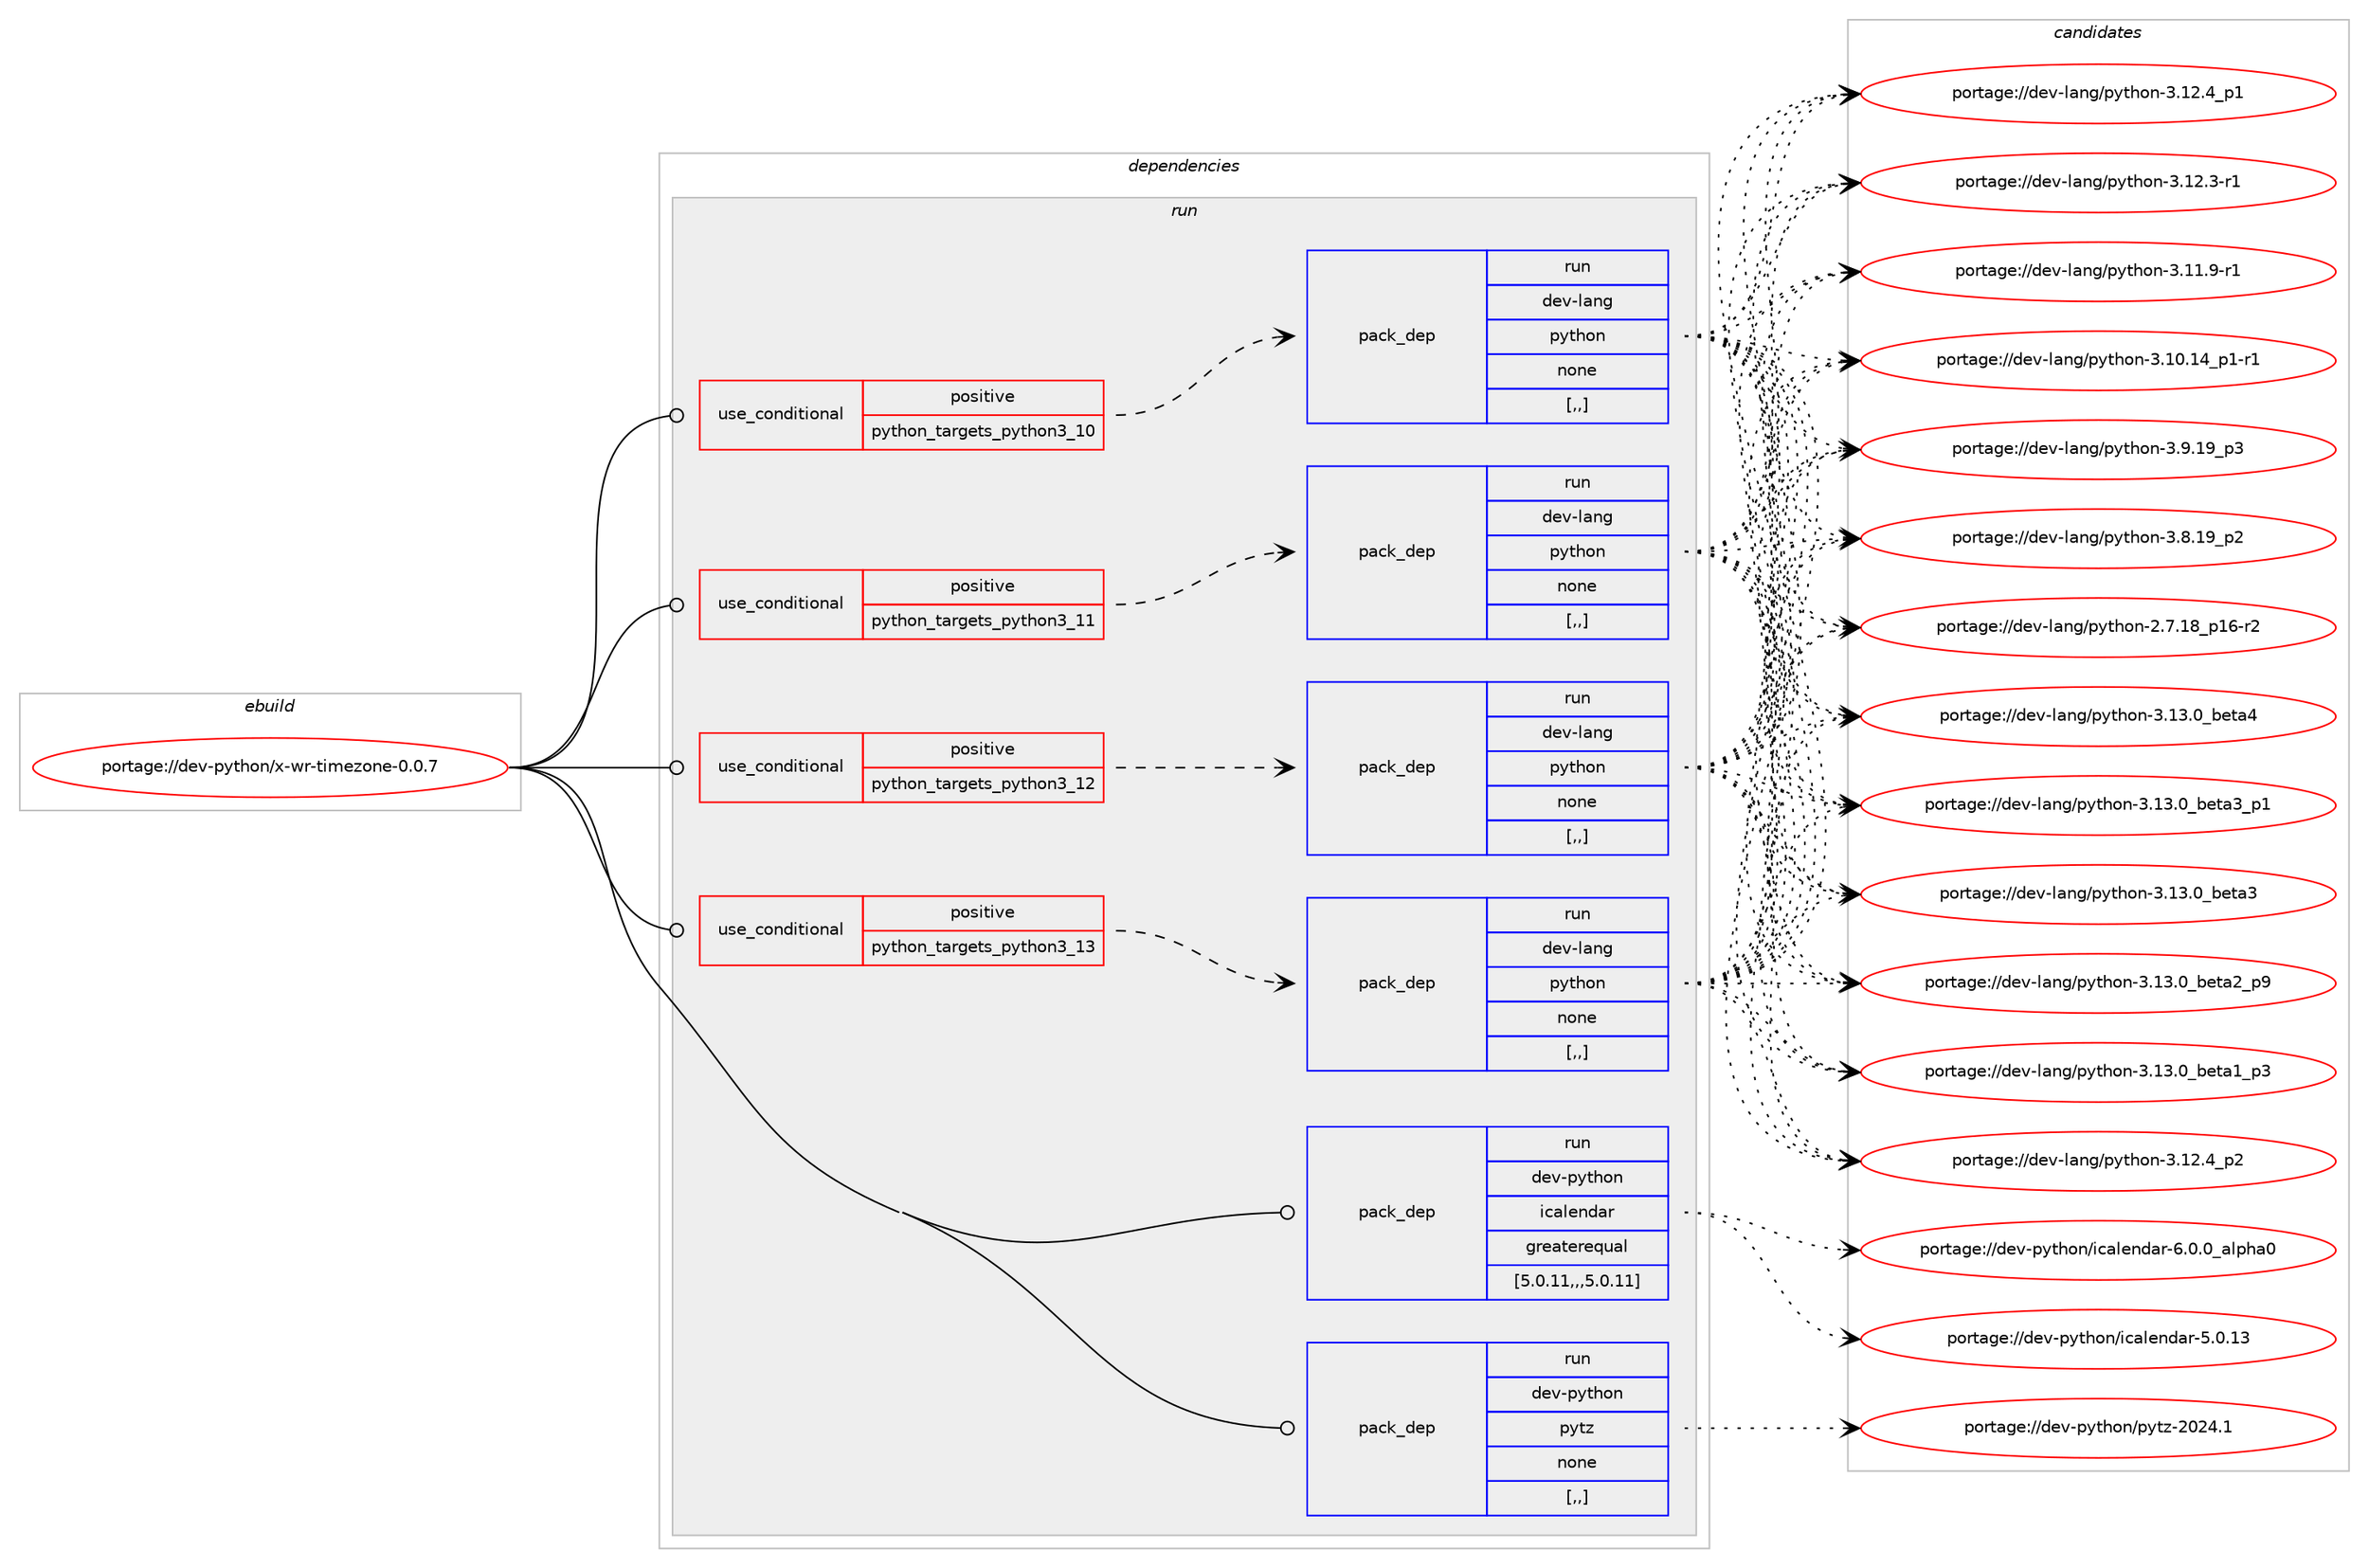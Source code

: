 digraph prolog {

# *************
# Graph options
# *************

newrank=true;
concentrate=true;
compound=true;
graph [rankdir=LR,fontname=Helvetica,fontsize=10,ranksep=1.5];#, ranksep=2.5, nodesep=0.2];
edge  [arrowhead=vee];
node  [fontname=Helvetica,fontsize=10];

# **********
# The ebuild
# **********

subgraph cluster_leftcol {
color=gray;
label=<<i>ebuild</i>>;
id [label="portage://dev-python/x-wr-timezone-0.0.7", color=red, width=4, href="../dev-python/x-wr-timezone-0.0.7.svg"];
}

# ****************
# The dependencies
# ****************

subgraph cluster_midcol {
color=gray;
label=<<i>dependencies</i>>;
subgraph cluster_compile {
fillcolor="#eeeeee";
style=filled;
label=<<i>compile</i>>;
}
subgraph cluster_compileandrun {
fillcolor="#eeeeee";
style=filled;
label=<<i>compile and run</i>>;
}
subgraph cluster_run {
fillcolor="#eeeeee";
style=filled;
label=<<i>run</i>>;
subgraph cond41310 {
dependency167756 [label=<<TABLE BORDER="0" CELLBORDER="1" CELLSPACING="0" CELLPADDING="4"><TR><TD ROWSPAN="3" CELLPADDING="10">use_conditional</TD></TR><TR><TD>positive</TD></TR><TR><TD>python_targets_python3_10</TD></TR></TABLE>>, shape=none, color=red];
subgraph pack125173 {
dependency167757 [label=<<TABLE BORDER="0" CELLBORDER="1" CELLSPACING="0" CELLPADDING="4" WIDTH="220"><TR><TD ROWSPAN="6" CELLPADDING="30">pack_dep</TD></TR><TR><TD WIDTH="110">run</TD></TR><TR><TD>dev-lang</TD></TR><TR><TD>python</TD></TR><TR><TD>none</TD></TR><TR><TD>[,,]</TD></TR></TABLE>>, shape=none, color=blue];
}
dependency167756:e -> dependency167757:w [weight=20,style="dashed",arrowhead="vee"];
}
id:e -> dependency167756:w [weight=20,style="solid",arrowhead="odot"];
subgraph cond41311 {
dependency167758 [label=<<TABLE BORDER="0" CELLBORDER="1" CELLSPACING="0" CELLPADDING="4"><TR><TD ROWSPAN="3" CELLPADDING="10">use_conditional</TD></TR><TR><TD>positive</TD></TR><TR><TD>python_targets_python3_11</TD></TR></TABLE>>, shape=none, color=red];
subgraph pack125174 {
dependency167759 [label=<<TABLE BORDER="0" CELLBORDER="1" CELLSPACING="0" CELLPADDING="4" WIDTH="220"><TR><TD ROWSPAN="6" CELLPADDING="30">pack_dep</TD></TR><TR><TD WIDTH="110">run</TD></TR><TR><TD>dev-lang</TD></TR><TR><TD>python</TD></TR><TR><TD>none</TD></TR><TR><TD>[,,]</TD></TR></TABLE>>, shape=none, color=blue];
}
dependency167758:e -> dependency167759:w [weight=20,style="dashed",arrowhead="vee"];
}
id:e -> dependency167758:w [weight=20,style="solid",arrowhead="odot"];
subgraph cond41312 {
dependency167760 [label=<<TABLE BORDER="0" CELLBORDER="1" CELLSPACING="0" CELLPADDING="4"><TR><TD ROWSPAN="3" CELLPADDING="10">use_conditional</TD></TR><TR><TD>positive</TD></TR><TR><TD>python_targets_python3_12</TD></TR></TABLE>>, shape=none, color=red];
subgraph pack125175 {
dependency167761 [label=<<TABLE BORDER="0" CELLBORDER="1" CELLSPACING="0" CELLPADDING="4" WIDTH="220"><TR><TD ROWSPAN="6" CELLPADDING="30">pack_dep</TD></TR><TR><TD WIDTH="110">run</TD></TR><TR><TD>dev-lang</TD></TR><TR><TD>python</TD></TR><TR><TD>none</TD></TR><TR><TD>[,,]</TD></TR></TABLE>>, shape=none, color=blue];
}
dependency167760:e -> dependency167761:w [weight=20,style="dashed",arrowhead="vee"];
}
id:e -> dependency167760:w [weight=20,style="solid",arrowhead="odot"];
subgraph cond41313 {
dependency167762 [label=<<TABLE BORDER="0" CELLBORDER="1" CELLSPACING="0" CELLPADDING="4"><TR><TD ROWSPAN="3" CELLPADDING="10">use_conditional</TD></TR><TR><TD>positive</TD></TR><TR><TD>python_targets_python3_13</TD></TR></TABLE>>, shape=none, color=red];
subgraph pack125176 {
dependency167763 [label=<<TABLE BORDER="0" CELLBORDER="1" CELLSPACING="0" CELLPADDING="4" WIDTH="220"><TR><TD ROWSPAN="6" CELLPADDING="30">pack_dep</TD></TR><TR><TD WIDTH="110">run</TD></TR><TR><TD>dev-lang</TD></TR><TR><TD>python</TD></TR><TR><TD>none</TD></TR><TR><TD>[,,]</TD></TR></TABLE>>, shape=none, color=blue];
}
dependency167762:e -> dependency167763:w [weight=20,style="dashed",arrowhead="vee"];
}
id:e -> dependency167762:w [weight=20,style="solid",arrowhead="odot"];
subgraph pack125177 {
dependency167764 [label=<<TABLE BORDER="0" CELLBORDER="1" CELLSPACING="0" CELLPADDING="4" WIDTH="220"><TR><TD ROWSPAN="6" CELLPADDING="30">pack_dep</TD></TR><TR><TD WIDTH="110">run</TD></TR><TR><TD>dev-python</TD></TR><TR><TD>icalendar</TD></TR><TR><TD>greaterequal</TD></TR><TR><TD>[5.0.11,,,5.0.11]</TD></TR></TABLE>>, shape=none, color=blue];
}
id:e -> dependency167764:w [weight=20,style="solid",arrowhead="odot"];
subgraph pack125178 {
dependency167765 [label=<<TABLE BORDER="0" CELLBORDER="1" CELLSPACING="0" CELLPADDING="4" WIDTH="220"><TR><TD ROWSPAN="6" CELLPADDING="30">pack_dep</TD></TR><TR><TD WIDTH="110">run</TD></TR><TR><TD>dev-python</TD></TR><TR><TD>pytz</TD></TR><TR><TD>none</TD></TR><TR><TD>[,,]</TD></TR></TABLE>>, shape=none, color=blue];
}
id:e -> dependency167765:w [weight=20,style="solid",arrowhead="odot"];
}
}

# **************
# The candidates
# **************

subgraph cluster_choices {
rank=same;
color=gray;
label=<<i>candidates</i>>;

subgraph choice125173 {
color=black;
nodesep=1;
choice1001011184510897110103471121211161041111104551464951464895981011169752 [label="portage://dev-lang/python-3.13.0_beta4", color=red, width=4,href="../dev-lang/python-3.13.0_beta4.svg"];
choice10010111845108971101034711212111610411111045514649514648959810111697519511249 [label="portage://dev-lang/python-3.13.0_beta3_p1", color=red, width=4,href="../dev-lang/python-3.13.0_beta3_p1.svg"];
choice1001011184510897110103471121211161041111104551464951464895981011169751 [label="portage://dev-lang/python-3.13.0_beta3", color=red, width=4,href="../dev-lang/python-3.13.0_beta3.svg"];
choice10010111845108971101034711212111610411111045514649514648959810111697509511257 [label="portage://dev-lang/python-3.13.0_beta2_p9", color=red, width=4,href="../dev-lang/python-3.13.0_beta2_p9.svg"];
choice10010111845108971101034711212111610411111045514649514648959810111697499511251 [label="portage://dev-lang/python-3.13.0_beta1_p3", color=red, width=4,href="../dev-lang/python-3.13.0_beta1_p3.svg"];
choice100101118451089711010347112121116104111110455146495046529511250 [label="portage://dev-lang/python-3.12.4_p2", color=red, width=4,href="../dev-lang/python-3.12.4_p2.svg"];
choice100101118451089711010347112121116104111110455146495046529511249 [label="portage://dev-lang/python-3.12.4_p1", color=red, width=4,href="../dev-lang/python-3.12.4_p1.svg"];
choice100101118451089711010347112121116104111110455146495046514511449 [label="portage://dev-lang/python-3.12.3-r1", color=red, width=4,href="../dev-lang/python-3.12.3-r1.svg"];
choice100101118451089711010347112121116104111110455146494946574511449 [label="portage://dev-lang/python-3.11.9-r1", color=red, width=4,href="../dev-lang/python-3.11.9-r1.svg"];
choice100101118451089711010347112121116104111110455146494846495295112494511449 [label="portage://dev-lang/python-3.10.14_p1-r1", color=red, width=4,href="../dev-lang/python-3.10.14_p1-r1.svg"];
choice100101118451089711010347112121116104111110455146574649579511251 [label="portage://dev-lang/python-3.9.19_p3", color=red, width=4,href="../dev-lang/python-3.9.19_p3.svg"];
choice100101118451089711010347112121116104111110455146564649579511250 [label="portage://dev-lang/python-3.8.19_p2", color=red, width=4,href="../dev-lang/python-3.8.19_p2.svg"];
choice100101118451089711010347112121116104111110455046554649569511249544511450 [label="portage://dev-lang/python-2.7.18_p16-r2", color=red, width=4,href="../dev-lang/python-2.7.18_p16-r2.svg"];
dependency167757:e -> choice1001011184510897110103471121211161041111104551464951464895981011169752:w [style=dotted,weight="100"];
dependency167757:e -> choice10010111845108971101034711212111610411111045514649514648959810111697519511249:w [style=dotted,weight="100"];
dependency167757:e -> choice1001011184510897110103471121211161041111104551464951464895981011169751:w [style=dotted,weight="100"];
dependency167757:e -> choice10010111845108971101034711212111610411111045514649514648959810111697509511257:w [style=dotted,weight="100"];
dependency167757:e -> choice10010111845108971101034711212111610411111045514649514648959810111697499511251:w [style=dotted,weight="100"];
dependency167757:e -> choice100101118451089711010347112121116104111110455146495046529511250:w [style=dotted,weight="100"];
dependency167757:e -> choice100101118451089711010347112121116104111110455146495046529511249:w [style=dotted,weight="100"];
dependency167757:e -> choice100101118451089711010347112121116104111110455146495046514511449:w [style=dotted,weight="100"];
dependency167757:e -> choice100101118451089711010347112121116104111110455146494946574511449:w [style=dotted,weight="100"];
dependency167757:e -> choice100101118451089711010347112121116104111110455146494846495295112494511449:w [style=dotted,weight="100"];
dependency167757:e -> choice100101118451089711010347112121116104111110455146574649579511251:w [style=dotted,weight="100"];
dependency167757:e -> choice100101118451089711010347112121116104111110455146564649579511250:w [style=dotted,weight="100"];
dependency167757:e -> choice100101118451089711010347112121116104111110455046554649569511249544511450:w [style=dotted,weight="100"];
}
subgraph choice125174 {
color=black;
nodesep=1;
choice1001011184510897110103471121211161041111104551464951464895981011169752 [label="portage://dev-lang/python-3.13.0_beta4", color=red, width=4,href="../dev-lang/python-3.13.0_beta4.svg"];
choice10010111845108971101034711212111610411111045514649514648959810111697519511249 [label="portage://dev-lang/python-3.13.0_beta3_p1", color=red, width=4,href="../dev-lang/python-3.13.0_beta3_p1.svg"];
choice1001011184510897110103471121211161041111104551464951464895981011169751 [label="portage://dev-lang/python-3.13.0_beta3", color=red, width=4,href="../dev-lang/python-3.13.0_beta3.svg"];
choice10010111845108971101034711212111610411111045514649514648959810111697509511257 [label="portage://dev-lang/python-3.13.0_beta2_p9", color=red, width=4,href="../dev-lang/python-3.13.0_beta2_p9.svg"];
choice10010111845108971101034711212111610411111045514649514648959810111697499511251 [label="portage://dev-lang/python-3.13.0_beta1_p3", color=red, width=4,href="../dev-lang/python-3.13.0_beta1_p3.svg"];
choice100101118451089711010347112121116104111110455146495046529511250 [label="portage://dev-lang/python-3.12.4_p2", color=red, width=4,href="../dev-lang/python-3.12.4_p2.svg"];
choice100101118451089711010347112121116104111110455146495046529511249 [label="portage://dev-lang/python-3.12.4_p1", color=red, width=4,href="../dev-lang/python-3.12.4_p1.svg"];
choice100101118451089711010347112121116104111110455146495046514511449 [label="portage://dev-lang/python-3.12.3-r1", color=red, width=4,href="../dev-lang/python-3.12.3-r1.svg"];
choice100101118451089711010347112121116104111110455146494946574511449 [label="portage://dev-lang/python-3.11.9-r1", color=red, width=4,href="../dev-lang/python-3.11.9-r1.svg"];
choice100101118451089711010347112121116104111110455146494846495295112494511449 [label="portage://dev-lang/python-3.10.14_p1-r1", color=red, width=4,href="../dev-lang/python-3.10.14_p1-r1.svg"];
choice100101118451089711010347112121116104111110455146574649579511251 [label="portage://dev-lang/python-3.9.19_p3", color=red, width=4,href="../dev-lang/python-3.9.19_p3.svg"];
choice100101118451089711010347112121116104111110455146564649579511250 [label="portage://dev-lang/python-3.8.19_p2", color=red, width=4,href="../dev-lang/python-3.8.19_p2.svg"];
choice100101118451089711010347112121116104111110455046554649569511249544511450 [label="portage://dev-lang/python-2.7.18_p16-r2", color=red, width=4,href="../dev-lang/python-2.7.18_p16-r2.svg"];
dependency167759:e -> choice1001011184510897110103471121211161041111104551464951464895981011169752:w [style=dotted,weight="100"];
dependency167759:e -> choice10010111845108971101034711212111610411111045514649514648959810111697519511249:w [style=dotted,weight="100"];
dependency167759:e -> choice1001011184510897110103471121211161041111104551464951464895981011169751:w [style=dotted,weight="100"];
dependency167759:e -> choice10010111845108971101034711212111610411111045514649514648959810111697509511257:w [style=dotted,weight="100"];
dependency167759:e -> choice10010111845108971101034711212111610411111045514649514648959810111697499511251:w [style=dotted,weight="100"];
dependency167759:e -> choice100101118451089711010347112121116104111110455146495046529511250:w [style=dotted,weight="100"];
dependency167759:e -> choice100101118451089711010347112121116104111110455146495046529511249:w [style=dotted,weight="100"];
dependency167759:e -> choice100101118451089711010347112121116104111110455146495046514511449:w [style=dotted,weight="100"];
dependency167759:e -> choice100101118451089711010347112121116104111110455146494946574511449:w [style=dotted,weight="100"];
dependency167759:e -> choice100101118451089711010347112121116104111110455146494846495295112494511449:w [style=dotted,weight="100"];
dependency167759:e -> choice100101118451089711010347112121116104111110455146574649579511251:w [style=dotted,weight="100"];
dependency167759:e -> choice100101118451089711010347112121116104111110455146564649579511250:w [style=dotted,weight="100"];
dependency167759:e -> choice100101118451089711010347112121116104111110455046554649569511249544511450:w [style=dotted,weight="100"];
}
subgraph choice125175 {
color=black;
nodesep=1;
choice1001011184510897110103471121211161041111104551464951464895981011169752 [label="portage://dev-lang/python-3.13.0_beta4", color=red, width=4,href="../dev-lang/python-3.13.0_beta4.svg"];
choice10010111845108971101034711212111610411111045514649514648959810111697519511249 [label="portage://dev-lang/python-3.13.0_beta3_p1", color=red, width=4,href="../dev-lang/python-3.13.0_beta3_p1.svg"];
choice1001011184510897110103471121211161041111104551464951464895981011169751 [label="portage://dev-lang/python-3.13.0_beta3", color=red, width=4,href="../dev-lang/python-3.13.0_beta3.svg"];
choice10010111845108971101034711212111610411111045514649514648959810111697509511257 [label="portage://dev-lang/python-3.13.0_beta2_p9", color=red, width=4,href="../dev-lang/python-3.13.0_beta2_p9.svg"];
choice10010111845108971101034711212111610411111045514649514648959810111697499511251 [label="portage://dev-lang/python-3.13.0_beta1_p3", color=red, width=4,href="../dev-lang/python-3.13.0_beta1_p3.svg"];
choice100101118451089711010347112121116104111110455146495046529511250 [label="portage://dev-lang/python-3.12.4_p2", color=red, width=4,href="../dev-lang/python-3.12.4_p2.svg"];
choice100101118451089711010347112121116104111110455146495046529511249 [label="portage://dev-lang/python-3.12.4_p1", color=red, width=4,href="../dev-lang/python-3.12.4_p1.svg"];
choice100101118451089711010347112121116104111110455146495046514511449 [label="portage://dev-lang/python-3.12.3-r1", color=red, width=4,href="../dev-lang/python-3.12.3-r1.svg"];
choice100101118451089711010347112121116104111110455146494946574511449 [label="portage://dev-lang/python-3.11.9-r1", color=red, width=4,href="../dev-lang/python-3.11.9-r1.svg"];
choice100101118451089711010347112121116104111110455146494846495295112494511449 [label="portage://dev-lang/python-3.10.14_p1-r1", color=red, width=4,href="../dev-lang/python-3.10.14_p1-r1.svg"];
choice100101118451089711010347112121116104111110455146574649579511251 [label="portage://dev-lang/python-3.9.19_p3", color=red, width=4,href="../dev-lang/python-3.9.19_p3.svg"];
choice100101118451089711010347112121116104111110455146564649579511250 [label="portage://dev-lang/python-3.8.19_p2", color=red, width=4,href="../dev-lang/python-3.8.19_p2.svg"];
choice100101118451089711010347112121116104111110455046554649569511249544511450 [label="portage://dev-lang/python-2.7.18_p16-r2", color=red, width=4,href="../dev-lang/python-2.7.18_p16-r2.svg"];
dependency167761:e -> choice1001011184510897110103471121211161041111104551464951464895981011169752:w [style=dotted,weight="100"];
dependency167761:e -> choice10010111845108971101034711212111610411111045514649514648959810111697519511249:w [style=dotted,weight="100"];
dependency167761:e -> choice1001011184510897110103471121211161041111104551464951464895981011169751:w [style=dotted,weight="100"];
dependency167761:e -> choice10010111845108971101034711212111610411111045514649514648959810111697509511257:w [style=dotted,weight="100"];
dependency167761:e -> choice10010111845108971101034711212111610411111045514649514648959810111697499511251:w [style=dotted,weight="100"];
dependency167761:e -> choice100101118451089711010347112121116104111110455146495046529511250:w [style=dotted,weight="100"];
dependency167761:e -> choice100101118451089711010347112121116104111110455146495046529511249:w [style=dotted,weight="100"];
dependency167761:e -> choice100101118451089711010347112121116104111110455146495046514511449:w [style=dotted,weight="100"];
dependency167761:e -> choice100101118451089711010347112121116104111110455146494946574511449:w [style=dotted,weight="100"];
dependency167761:e -> choice100101118451089711010347112121116104111110455146494846495295112494511449:w [style=dotted,weight="100"];
dependency167761:e -> choice100101118451089711010347112121116104111110455146574649579511251:w [style=dotted,weight="100"];
dependency167761:e -> choice100101118451089711010347112121116104111110455146564649579511250:w [style=dotted,weight="100"];
dependency167761:e -> choice100101118451089711010347112121116104111110455046554649569511249544511450:w [style=dotted,weight="100"];
}
subgraph choice125176 {
color=black;
nodesep=1;
choice1001011184510897110103471121211161041111104551464951464895981011169752 [label="portage://dev-lang/python-3.13.0_beta4", color=red, width=4,href="../dev-lang/python-3.13.0_beta4.svg"];
choice10010111845108971101034711212111610411111045514649514648959810111697519511249 [label="portage://dev-lang/python-3.13.0_beta3_p1", color=red, width=4,href="../dev-lang/python-3.13.0_beta3_p1.svg"];
choice1001011184510897110103471121211161041111104551464951464895981011169751 [label="portage://dev-lang/python-3.13.0_beta3", color=red, width=4,href="../dev-lang/python-3.13.0_beta3.svg"];
choice10010111845108971101034711212111610411111045514649514648959810111697509511257 [label="portage://dev-lang/python-3.13.0_beta2_p9", color=red, width=4,href="../dev-lang/python-3.13.0_beta2_p9.svg"];
choice10010111845108971101034711212111610411111045514649514648959810111697499511251 [label="portage://dev-lang/python-3.13.0_beta1_p3", color=red, width=4,href="../dev-lang/python-3.13.0_beta1_p3.svg"];
choice100101118451089711010347112121116104111110455146495046529511250 [label="portage://dev-lang/python-3.12.4_p2", color=red, width=4,href="../dev-lang/python-3.12.4_p2.svg"];
choice100101118451089711010347112121116104111110455146495046529511249 [label="portage://dev-lang/python-3.12.4_p1", color=red, width=4,href="../dev-lang/python-3.12.4_p1.svg"];
choice100101118451089711010347112121116104111110455146495046514511449 [label="portage://dev-lang/python-3.12.3-r1", color=red, width=4,href="../dev-lang/python-3.12.3-r1.svg"];
choice100101118451089711010347112121116104111110455146494946574511449 [label="portage://dev-lang/python-3.11.9-r1", color=red, width=4,href="../dev-lang/python-3.11.9-r1.svg"];
choice100101118451089711010347112121116104111110455146494846495295112494511449 [label="portage://dev-lang/python-3.10.14_p1-r1", color=red, width=4,href="../dev-lang/python-3.10.14_p1-r1.svg"];
choice100101118451089711010347112121116104111110455146574649579511251 [label="portage://dev-lang/python-3.9.19_p3", color=red, width=4,href="../dev-lang/python-3.9.19_p3.svg"];
choice100101118451089711010347112121116104111110455146564649579511250 [label="portage://dev-lang/python-3.8.19_p2", color=red, width=4,href="../dev-lang/python-3.8.19_p2.svg"];
choice100101118451089711010347112121116104111110455046554649569511249544511450 [label="portage://dev-lang/python-2.7.18_p16-r2", color=red, width=4,href="../dev-lang/python-2.7.18_p16-r2.svg"];
dependency167763:e -> choice1001011184510897110103471121211161041111104551464951464895981011169752:w [style=dotted,weight="100"];
dependency167763:e -> choice10010111845108971101034711212111610411111045514649514648959810111697519511249:w [style=dotted,weight="100"];
dependency167763:e -> choice1001011184510897110103471121211161041111104551464951464895981011169751:w [style=dotted,weight="100"];
dependency167763:e -> choice10010111845108971101034711212111610411111045514649514648959810111697509511257:w [style=dotted,weight="100"];
dependency167763:e -> choice10010111845108971101034711212111610411111045514649514648959810111697499511251:w [style=dotted,weight="100"];
dependency167763:e -> choice100101118451089711010347112121116104111110455146495046529511250:w [style=dotted,weight="100"];
dependency167763:e -> choice100101118451089711010347112121116104111110455146495046529511249:w [style=dotted,weight="100"];
dependency167763:e -> choice100101118451089711010347112121116104111110455146495046514511449:w [style=dotted,weight="100"];
dependency167763:e -> choice100101118451089711010347112121116104111110455146494946574511449:w [style=dotted,weight="100"];
dependency167763:e -> choice100101118451089711010347112121116104111110455146494846495295112494511449:w [style=dotted,weight="100"];
dependency167763:e -> choice100101118451089711010347112121116104111110455146574649579511251:w [style=dotted,weight="100"];
dependency167763:e -> choice100101118451089711010347112121116104111110455146564649579511250:w [style=dotted,weight="100"];
dependency167763:e -> choice100101118451089711010347112121116104111110455046554649569511249544511450:w [style=dotted,weight="100"];
}
subgraph choice125177 {
color=black;
nodesep=1;
choice100101118451121211161041111104710599971081011101009711445544648464895971081121049748 [label="portage://dev-python/icalendar-6.0.0_alpha0", color=red, width=4,href="../dev-python/icalendar-6.0.0_alpha0.svg"];
choice100101118451121211161041111104710599971081011101009711445534648464951 [label="portage://dev-python/icalendar-5.0.13", color=red, width=4,href="../dev-python/icalendar-5.0.13.svg"];
dependency167764:e -> choice100101118451121211161041111104710599971081011101009711445544648464895971081121049748:w [style=dotted,weight="100"];
dependency167764:e -> choice100101118451121211161041111104710599971081011101009711445534648464951:w [style=dotted,weight="100"];
}
subgraph choice125178 {
color=black;
nodesep=1;
choice100101118451121211161041111104711212111612245504850524649 [label="portage://dev-python/pytz-2024.1", color=red, width=4,href="../dev-python/pytz-2024.1.svg"];
dependency167765:e -> choice100101118451121211161041111104711212111612245504850524649:w [style=dotted,weight="100"];
}
}

}
